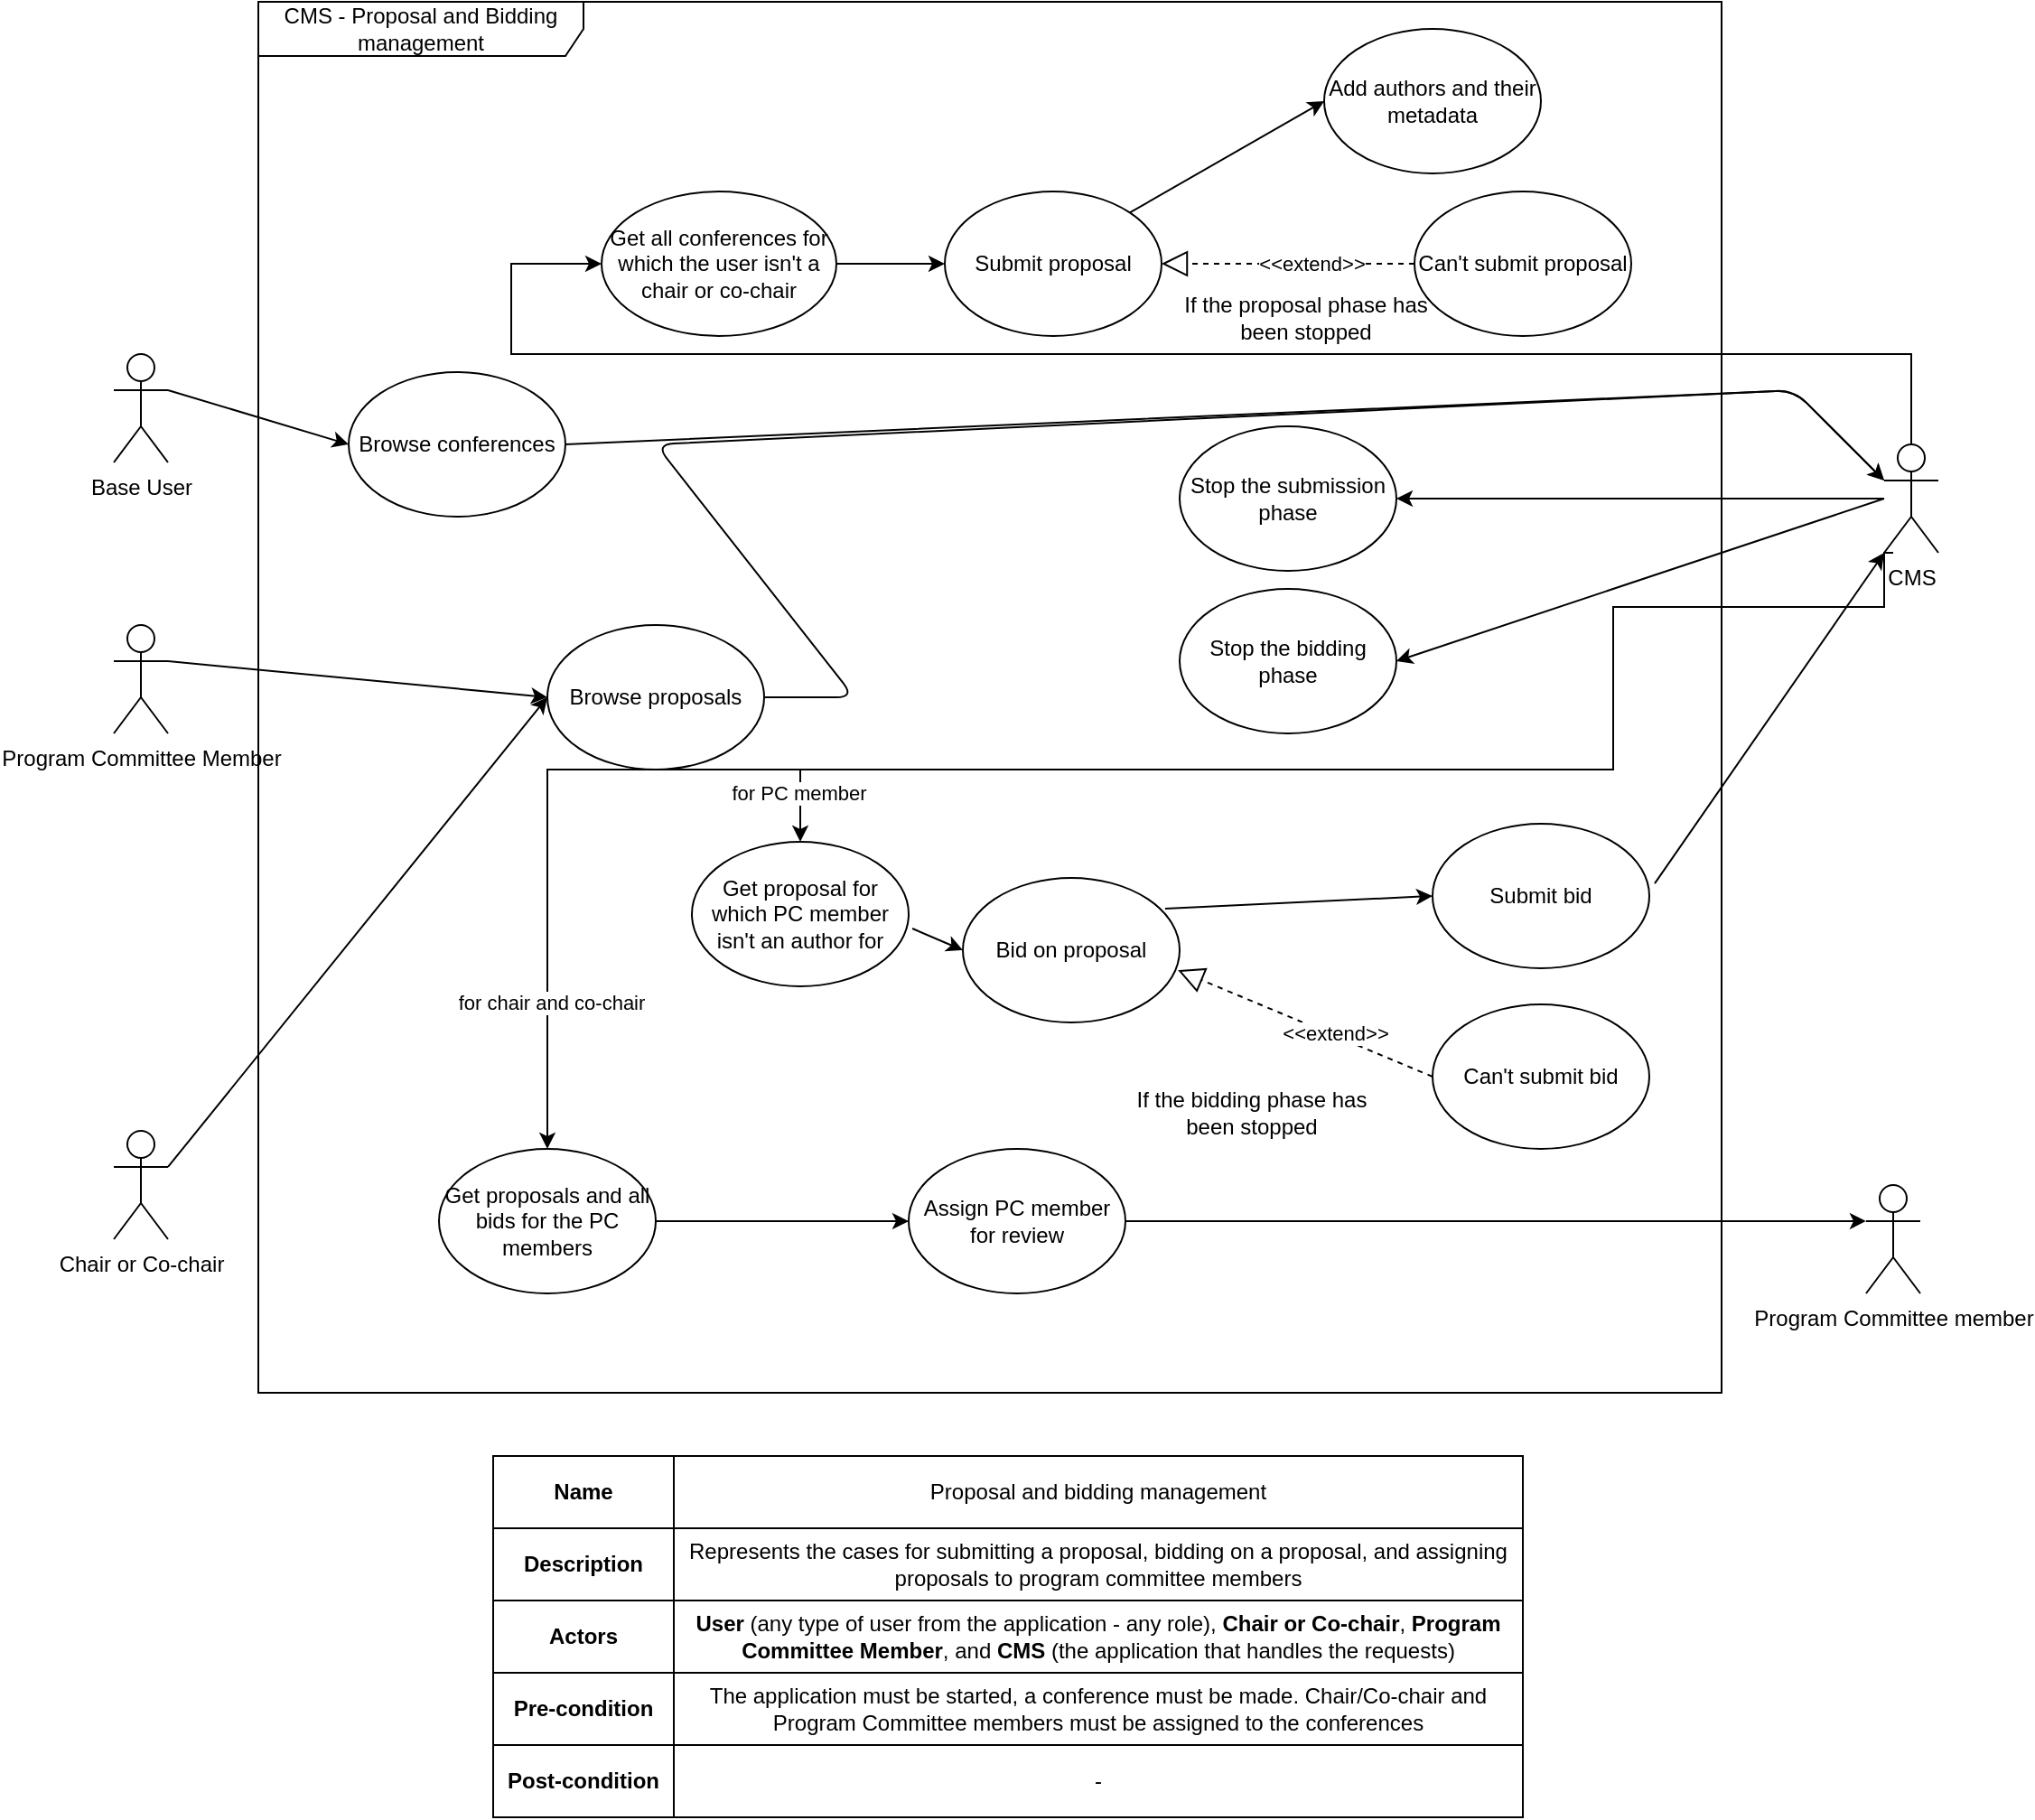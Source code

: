 <mxfile version="14.5.1" type="device"><diagram id="9bZG-SpqklkhZT5xl4zn" name="Page-1"><mxGraphModel dx="2272" dy="1853" grid="1" gridSize="10" guides="1" tooltips="1" connect="1" arrows="1" fold="1" page="1" pageScale="1" pageWidth="850" pageHeight="1100" math="0" shadow="0"><root><mxCell id="0"/><mxCell id="1" parent="0"/><mxCell id="BFVhnZkgzDIlEoBHglM2-1" value="&lt;div&gt;CMS - Proposal and Bidding management&lt;/div&gt;" style="shape=umlFrame;whiteSpace=wrap;html=1;width=180;height=30;" vertex="1" parent="1"><mxGeometry x="60" y="-5" width="810" height="770" as="geometry"/></mxCell><mxCell id="BFVhnZkgzDIlEoBHglM2-2" value="Base User" style="shape=umlActor;verticalLabelPosition=bottom;verticalAlign=top;html=1;" vertex="1" parent="1"><mxGeometry x="-20" y="190" width="30" height="60" as="geometry"/></mxCell><mxCell id="BFVhnZkgzDIlEoBHglM2-3" value="Browse conferences" style="ellipse;whiteSpace=wrap;html=1;" vertex="1" parent="1"><mxGeometry x="110" y="200" width="120" height="80" as="geometry"/></mxCell><mxCell id="BFVhnZkgzDIlEoBHglM2-8" value="Submit proposal" style="ellipse;whiteSpace=wrap;html=1;" vertex="1" parent="1"><mxGeometry x="440" y="100" width="120" height="80" as="geometry"/></mxCell><mxCell id="BFVhnZkgzDIlEoBHglM2-10" value="Add authors and their metadata" style="ellipse;whiteSpace=wrap;html=1;" vertex="1" parent="1"><mxGeometry x="650" y="10" width="120" height="80" as="geometry"/></mxCell><mxCell id="BFVhnZkgzDIlEoBHglM2-14" value="" style="endArrow=block;dashed=1;endFill=0;endSize=12;html=1;entryX=1;entryY=0.5;entryDx=0;entryDy=0;" edge="1" parent="1" source="BFVhnZkgzDIlEoBHglM2-32" target="BFVhnZkgzDIlEoBHglM2-8"><mxGeometry width="160" relative="1" as="geometry"><mxPoint x="610" y="200" as="sourcePoint"/><mxPoint x="770" y="200" as="targetPoint"/></mxGeometry></mxCell><mxCell id="BFVhnZkgzDIlEoBHglM2-15" value="&amp;lt;&amp;lt;extend&amp;gt;&amp;gt;" style="edgeLabel;html=1;align=center;verticalAlign=middle;resizable=0;points=[];" vertex="1" connectable="0" parent="BFVhnZkgzDIlEoBHglM2-14"><mxGeometry x="-0.275" y="1" relative="1" as="geometry"><mxPoint x="-6" y="-1" as="offset"/></mxGeometry></mxCell><mxCell id="BFVhnZkgzDIlEoBHglM2-16" value="Program Committee Member" style="shape=umlActor;verticalLabelPosition=bottom;verticalAlign=top;html=1;" vertex="1" parent="1"><mxGeometry x="-20" y="340" width="30" height="60" as="geometry"/></mxCell><mxCell id="BFVhnZkgzDIlEoBHglM2-20" value="Browse proposals" style="ellipse;whiteSpace=wrap;html=1;" vertex="1" parent="1"><mxGeometry x="220" y="340" width="120" height="80" as="geometry"/></mxCell><mxCell id="BFVhnZkgzDIlEoBHglM2-26" style="edgeStyle=orthogonalEdgeStyle;rounded=0;orthogonalLoop=1;jettySize=auto;html=1;exitX=0.5;exitY=0.5;exitDx=0;exitDy=0;exitPerimeter=0;entryX=0;entryY=0.5;entryDx=0;entryDy=0;" edge="1" parent="1" source="BFVhnZkgzDIlEoBHglM2-23" target="BFVhnZkgzDIlEoBHglM2-24"><mxGeometry relative="1" as="geometry"><Array as="points"><mxPoint x="975" y="190"/><mxPoint x="200" y="190"/><mxPoint x="200" y="140"/></Array></mxGeometry></mxCell><mxCell id="BFVhnZkgzDIlEoBHglM2-30" style="edgeStyle=orthogonalEdgeStyle;rounded=0;orthogonalLoop=1;jettySize=auto;html=1;entryX=0.5;entryY=0;entryDx=0;entryDy=0;" edge="1" parent="1" target="BFVhnZkgzDIlEoBHglM2-29"><mxGeometry relative="1" as="geometry"><mxPoint x="965" y="300" as="sourcePoint"/><Array as="points"><mxPoint x="960" y="300"/><mxPoint x="960" y="330"/><mxPoint x="810" y="330"/><mxPoint x="810" y="420"/><mxPoint x="360" y="420"/></Array></mxGeometry></mxCell><mxCell id="BFVhnZkgzDIlEoBHglM2-70" value="for PC member" style="edgeLabel;html=1;align=center;verticalAlign=middle;resizable=0;points=[];" vertex="1" connectable="0" parent="BFVhnZkgzDIlEoBHglM2-30"><mxGeometry x="0.929" y="-1" relative="1" as="geometry"><mxPoint as="offset"/></mxGeometry></mxCell><mxCell id="BFVhnZkgzDIlEoBHglM2-23" value="CMS" style="shape=umlActor;verticalLabelPosition=bottom;verticalAlign=top;html=1;outlineConnect=0;" vertex="1" parent="1"><mxGeometry x="960" y="240" width="30" height="60" as="geometry"/></mxCell><mxCell id="BFVhnZkgzDIlEoBHglM2-27" style="edgeStyle=orthogonalEdgeStyle;rounded=0;orthogonalLoop=1;jettySize=auto;html=1;" edge="1" parent="1" source="BFVhnZkgzDIlEoBHglM2-24" target="BFVhnZkgzDIlEoBHglM2-8"><mxGeometry relative="1" as="geometry"/></mxCell><mxCell id="BFVhnZkgzDIlEoBHglM2-24" value="Get all conferences for which the user isn't a chair or co-chair" style="ellipse;whiteSpace=wrap;html=1;" vertex="1" parent="1"><mxGeometry x="250" y="100" width="130" height="80" as="geometry"/></mxCell><mxCell id="BFVhnZkgzDIlEoBHglM2-29" value="Get proposal for which PC member isn't an author for" style="ellipse;whiteSpace=wrap;html=1;" vertex="1" parent="1"><mxGeometry x="300" y="460" width="120" height="80" as="geometry"/></mxCell><mxCell id="BFVhnZkgzDIlEoBHglM2-31" value="Bid on proposal" style="ellipse;whiteSpace=wrap;html=1;" vertex="1" parent="1"><mxGeometry x="450" y="480" width="120" height="80" as="geometry"/></mxCell><mxCell id="BFVhnZkgzDIlEoBHglM2-32" value="Can't submit proposal" style="ellipse;whiteSpace=wrap;html=1;" vertex="1" parent="1"><mxGeometry x="700" y="100" width="120" height="80" as="geometry"/></mxCell><mxCell id="BFVhnZkgzDIlEoBHglM2-35" value="" style="endArrow=classic;html=1;exitX=1;exitY=0;exitDx=0;exitDy=0;entryX=0;entryY=0.5;entryDx=0;entryDy=0;" edge="1" parent="1" source="BFVhnZkgzDIlEoBHglM2-8" target="BFVhnZkgzDIlEoBHglM2-10"><mxGeometry width="50" height="50" relative="1" as="geometry"><mxPoint x="550" y="100" as="sourcePoint"/><mxPoint x="600" y="50" as="targetPoint"/></mxGeometry></mxCell><mxCell id="BFVhnZkgzDIlEoBHglM2-36" value="If the proposal phase has been stopped" style="text;html=1;strokeColor=none;fillColor=none;align=center;verticalAlign=middle;whiteSpace=wrap;rounded=0;" vertex="1" parent="1"><mxGeometry x="570" y="160" width="140" height="20" as="geometry"/></mxCell><mxCell id="BFVhnZkgzDIlEoBHglM2-38" value="" style="endArrow=classic;html=1;exitX=1;exitY=0.333;exitDx=0;exitDy=0;exitPerimeter=0;entryX=0;entryY=0.5;entryDx=0;entryDy=0;" edge="1" parent="1" source="BFVhnZkgzDIlEoBHglM2-2" target="BFVhnZkgzDIlEoBHglM2-3"><mxGeometry width="50" height="50" relative="1" as="geometry"><mxPoint x="40" y="240" as="sourcePoint"/><mxPoint x="90" y="190" as="targetPoint"/></mxGeometry></mxCell><mxCell id="BFVhnZkgzDIlEoBHglM2-39" value="" style="endArrow=classic;html=1;exitX=1;exitY=0.333;exitDx=0;exitDy=0;exitPerimeter=0;entryX=0;entryY=0.5;entryDx=0;entryDy=0;" edge="1" parent="1" source="BFVhnZkgzDIlEoBHglM2-16" target="BFVhnZkgzDIlEoBHglM2-20"><mxGeometry width="50" height="50" relative="1" as="geometry"><mxPoint x="60" y="330" as="sourcePoint"/><mxPoint x="110" y="280" as="targetPoint"/></mxGeometry></mxCell><mxCell id="BFVhnZkgzDIlEoBHglM2-42" value="" style="endArrow=classic;html=1;exitX=1;exitY=0.5;exitDx=0;exitDy=0;entryX=0;entryY=0.333;entryDx=0;entryDy=0;entryPerimeter=0;" edge="1" parent="1" source="BFVhnZkgzDIlEoBHglM2-3" target="BFVhnZkgzDIlEoBHglM2-23"><mxGeometry width="50" height="50" relative="1" as="geometry"><mxPoint x="390" y="270" as="sourcePoint"/><mxPoint x="440" y="220" as="targetPoint"/><Array as="points"><mxPoint x="910" y="210"/></Array></mxGeometry></mxCell><mxCell id="BFVhnZkgzDIlEoBHglM2-43" value="" style="endArrow=classic;html=1;exitX=1;exitY=0.5;exitDx=0;exitDy=0;entryX=0;entryY=0.333;entryDx=0;entryDy=0;entryPerimeter=0;" edge="1" parent="1" source="BFVhnZkgzDIlEoBHglM2-20" target="BFVhnZkgzDIlEoBHglM2-23"><mxGeometry width="50" height="50" relative="1" as="geometry"><mxPoint x="510" y="360" as="sourcePoint"/><mxPoint x="960" y="300" as="targetPoint"/><Array as="points"><mxPoint x="390" y="380"/><mxPoint x="280" y="240"/><mxPoint x="910" y="210"/></Array></mxGeometry></mxCell><mxCell id="BFVhnZkgzDIlEoBHglM2-44" value="" style="endArrow=classic;html=1;exitX=1.017;exitY=0.6;exitDx=0;exitDy=0;exitPerimeter=0;entryX=0;entryY=0.5;entryDx=0;entryDy=0;" edge="1" parent="1" source="BFVhnZkgzDIlEoBHglM2-29" target="BFVhnZkgzDIlEoBHglM2-31"><mxGeometry width="50" height="50" relative="1" as="geometry"><mxPoint x="290" y="580" as="sourcePoint"/><mxPoint x="340" y="530" as="targetPoint"/></mxGeometry></mxCell><mxCell id="BFVhnZkgzDIlEoBHglM2-45" value="Submit bid" style="ellipse;whiteSpace=wrap;html=1;" vertex="1" parent="1"><mxGeometry x="710" y="450" width="120" height="80" as="geometry"/></mxCell><mxCell id="BFVhnZkgzDIlEoBHglM2-46" value="Can't submit bid" style="ellipse;whiteSpace=wrap;html=1;" vertex="1" parent="1"><mxGeometry x="710" y="550" width="120" height="80" as="geometry"/></mxCell><mxCell id="BFVhnZkgzDIlEoBHglM2-47" value="" style="endArrow=block;dashed=1;endFill=0;endSize=12;html=1;exitX=0;exitY=0.5;exitDx=0;exitDy=0;entryX=0.992;entryY=0.638;entryDx=0;entryDy=0;entryPerimeter=0;" edge="1" parent="1" source="BFVhnZkgzDIlEoBHglM2-46" target="BFVhnZkgzDIlEoBHglM2-31"><mxGeometry width="160" relative="1" as="geometry"><mxPoint x="440" y="610" as="sourcePoint"/><mxPoint x="600" y="610" as="targetPoint"/></mxGeometry></mxCell><mxCell id="BFVhnZkgzDIlEoBHglM2-48" value="&amp;lt;&amp;lt;extend&amp;gt;&amp;gt;" style="edgeLabel;html=1;align=center;verticalAlign=middle;resizable=0;points=[];" vertex="1" connectable="0" parent="BFVhnZkgzDIlEoBHglM2-47"><mxGeometry x="-0.223" y="-1" relative="1" as="geometry"><mxPoint as="offset"/></mxGeometry></mxCell><mxCell id="BFVhnZkgzDIlEoBHglM2-49" value="If the bidding phase has been stopped" style="text;html=1;strokeColor=none;fillColor=none;align=center;verticalAlign=middle;whiteSpace=wrap;rounded=0;" vertex="1" parent="1"><mxGeometry x="540" y="600" width="140" height="20" as="geometry"/></mxCell><mxCell id="BFVhnZkgzDIlEoBHglM2-50" value="" style="endArrow=classic;html=1;exitX=0.933;exitY=0.213;exitDx=0;exitDy=0;exitPerimeter=0;entryX=0;entryY=0.5;entryDx=0;entryDy=0;" edge="1" parent="1" source="BFVhnZkgzDIlEoBHglM2-31" target="BFVhnZkgzDIlEoBHglM2-45"><mxGeometry width="50" height="50" relative="1" as="geometry"><mxPoint x="470" y="500" as="sourcePoint"/><mxPoint x="520" y="450" as="targetPoint"/></mxGeometry></mxCell><mxCell id="BFVhnZkgzDIlEoBHglM2-52" value="" style="endArrow=classic;html=1;exitX=1.025;exitY=0.413;exitDx=0;exitDy=0;exitPerimeter=0;entryX=0;entryY=1;entryDx=0;entryDy=0;entryPerimeter=0;" edge="1" parent="1" source="BFVhnZkgzDIlEoBHglM2-45" target="BFVhnZkgzDIlEoBHglM2-23"><mxGeometry width="50" height="50" relative="1" as="geometry"><mxPoint x="760" y="490" as="sourcePoint"/><mxPoint x="950" y="300" as="targetPoint"/></mxGeometry></mxCell><mxCell id="BFVhnZkgzDIlEoBHglM2-53" value="Chair or Co-chair" style="shape=umlActor;verticalLabelPosition=bottom;verticalAlign=top;html=1;outlineConnect=0;" vertex="1" parent="1"><mxGeometry x="-20" y="620" width="30" height="60" as="geometry"/></mxCell><mxCell id="BFVhnZkgzDIlEoBHglM2-60" style="edgeStyle=orthogonalEdgeStyle;rounded=0;orthogonalLoop=1;jettySize=auto;html=1;entryX=0.5;entryY=0;entryDx=0;entryDy=0;exitX=0;exitY=1;exitDx=0;exitDy=0;exitPerimeter=0;" edge="1" parent="1" source="BFVhnZkgzDIlEoBHglM2-23" target="BFVhnZkgzDIlEoBHglM2-59"><mxGeometry relative="1" as="geometry"><Array as="points"><mxPoint x="960" y="330"/><mxPoint x="810" y="330"/><mxPoint x="810" y="420"/><mxPoint x="220" y="420"/></Array></mxGeometry></mxCell><mxCell id="BFVhnZkgzDIlEoBHglM2-69" value="for chair and co-chair" style="edgeLabel;html=1;align=center;verticalAlign=middle;resizable=0;points=[];" vertex="1" connectable="0" parent="BFVhnZkgzDIlEoBHglM2-60"><mxGeometry x="0.849" y="2" relative="1" as="geometry"><mxPoint as="offset"/></mxGeometry></mxCell><mxCell id="BFVhnZkgzDIlEoBHglM2-58" value="" style="endArrow=classic;html=1;exitX=1;exitY=0.333;exitDx=0;exitDy=0;exitPerimeter=0;entryX=0;entryY=0.5;entryDx=0;entryDy=0;" edge="1" parent="1" source="BFVhnZkgzDIlEoBHglM2-53" target="BFVhnZkgzDIlEoBHglM2-20"><mxGeometry width="50" height="50" relative="1" as="geometry"><mxPoint x="80" y="620" as="sourcePoint"/><mxPoint x="130" y="570" as="targetPoint"/></mxGeometry></mxCell><mxCell id="BFVhnZkgzDIlEoBHglM2-59" value="Get proposals and all bids for the PC members" style="ellipse;whiteSpace=wrap;html=1;" vertex="1" parent="1"><mxGeometry x="160" y="630" width="120" height="80" as="geometry"/></mxCell><mxCell id="BFVhnZkgzDIlEoBHglM2-61" value="Program Committee member" style="shape=umlActor;verticalLabelPosition=bottom;verticalAlign=top;html=1;outlineConnect=0;" vertex="1" parent="1"><mxGeometry x="950" y="650" width="30" height="60" as="geometry"/></mxCell><mxCell id="BFVhnZkgzDIlEoBHglM2-62" value="Assign PC member for review" style="ellipse;whiteSpace=wrap;html=1;" vertex="1" parent="1"><mxGeometry x="420" y="630" width="120" height="80" as="geometry"/></mxCell><mxCell id="BFVhnZkgzDIlEoBHglM2-65" value="" style="endArrow=classic;html=1;exitX=1;exitY=0.5;exitDx=0;exitDy=0;entryX=0;entryY=0.5;entryDx=0;entryDy=0;" edge="1" parent="1" source="BFVhnZkgzDIlEoBHglM2-59" target="BFVhnZkgzDIlEoBHglM2-62"><mxGeometry width="50" height="50" relative="1" as="geometry"><mxPoint x="300" y="670" as="sourcePoint"/><mxPoint x="350" y="620" as="targetPoint"/></mxGeometry></mxCell><mxCell id="BFVhnZkgzDIlEoBHglM2-66" value="" style="endArrow=classic;html=1;exitX=1;exitY=0.5;exitDx=0;exitDy=0;entryX=0;entryY=0.333;entryDx=0;entryDy=0;entryPerimeter=0;" edge="1" parent="1" source="BFVhnZkgzDIlEoBHglM2-62" target="BFVhnZkgzDIlEoBHglM2-61"><mxGeometry width="50" height="50" relative="1" as="geometry"><mxPoint x="590" y="710" as="sourcePoint"/><mxPoint x="640" y="660" as="targetPoint"/></mxGeometry></mxCell><mxCell id="BFVhnZkgzDIlEoBHglM2-71" value="Stop the bidding phase" style="ellipse;whiteSpace=wrap;html=1;" vertex="1" parent="1"><mxGeometry x="570" y="320" width="120" height="80" as="geometry"/></mxCell><mxCell id="BFVhnZkgzDIlEoBHglM2-72" value="Stop the submission phase" style="ellipse;whiteSpace=wrap;html=1;" vertex="1" parent="1"><mxGeometry x="570" y="230" width="120" height="80" as="geometry"/></mxCell><mxCell id="BFVhnZkgzDIlEoBHglM2-73" value="" style="endArrow=classic;html=1;entryX=1;entryY=0.5;entryDx=0;entryDy=0;" edge="1" parent="1" source="BFVhnZkgzDIlEoBHglM2-23" target="BFVhnZkgzDIlEoBHglM2-72"><mxGeometry width="50" height="50" relative="1" as="geometry"><mxPoint x="800" y="300" as="sourcePoint"/><mxPoint x="850" y="250" as="targetPoint"/></mxGeometry></mxCell><mxCell id="BFVhnZkgzDIlEoBHglM2-74" value="" style="endArrow=classic;html=1;entryX=1;entryY=0.5;entryDx=0;entryDy=0;" edge="1" parent="1" target="BFVhnZkgzDIlEoBHglM2-71"><mxGeometry width="50" height="50" relative="1" as="geometry"><mxPoint x="960" y="270" as="sourcePoint"/><mxPoint x="800" y="310" as="targetPoint"/></mxGeometry></mxCell><mxCell id="BFVhnZkgzDIlEoBHglM2-98" value="" style="shape=table;html=1;whiteSpace=wrap;startSize=0;container=1;collapsible=0;childLayout=tableLayout;" vertex="1" parent="1"><mxGeometry x="190" y="800" width="570" height="200" as="geometry"/></mxCell><mxCell id="BFVhnZkgzDIlEoBHglM2-99" value="" style="shape=partialRectangle;html=1;whiteSpace=wrap;collapsible=0;dropTarget=0;pointerEvents=0;fillColor=none;top=0;left=0;bottom=0;right=0;points=[[0,0.5],[1,0.5]];portConstraint=eastwest;" vertex="1" parent="BFVhnZkgzDIlEoBHglM2-98"><mxGeometry width="570" height="40" as="geometry"/></mxCell><mxCell id="BFVhnZkgzDIlEoBHglM2-100" value="&lt;b&gt;Name&lt;/b&gt;" style="shape=partialRectangle;html=1;whiteSpace=wrap;connectable=0;overflow=hidden;fillColor=none;top=0;left=0;bottom=0;right=0;" vertex="1" parent="BFVhnZkgzDIlEoBHglM2-99"><mxGeometry width="100" height="40" as="geometry"/></mxCell><mxCell id="BFVhnZkgzDIlEoBHglM2-101" value="Proposal and bidding management" style="shape=partialRectangle;html=1;whiteSpace=wrap;connectable=0;overflow=hidden;fillColor=none;top=0;left=0;bottom=0;right=0;" vertex="1" parent="BFVhnZkgzDIlEoBHglM2-99"><mxGeometry x="100" width="470" height="40" as="geometry"/></mxCell><mxCell id="BFVhnZkgzDIlEoBHglM2-102" value="" style="shape=partialRectangle;html=1;whiteSpace=wrap;collapsible=0;dropTarget=0;pointerEvents=0;fillColor=none;top=0;left=0;bottom=0;right=0;points=[[0,0.5],[1,0.5]];portConstraint=eastwest;" vertex="1" parent="BFVhnZkgzDIlEoBHglM2-98"><mxGeometry y="40" width="570" height="40" as="geometry"/></mxCell><mxCell id="BFVhnZkgzDIlEoBHglM2-103" value="&lt;b&gt;Description&lt;/b&gt;" style="shape=partialRectangle;html=1;whiteSpace=wrap;connectable=0;overflow=hidden;fillColor=none;top=0;left=0;bottom=0;right=0;" vertex="1" parent="BFVhnZkgzDIlEoBHglM2-102"><mxGeometry width="100" height="40" as="geometry"/></mxCell><mxCell id="BFVhnZkgzDIlEoBHglM2-104" value="Represents the cases for submitting a proposal, bidding on a proposal, and assigning proposals to program committee members" style="shape=partialRectangle;html=1;whiteSpace=wrap;connectable=0;overflow=hidden;fillColor=none;top=0;left=0;bottom=0;right=0;" vertex="1" parent="BFVhnZkgzDIlEoBHglM2-102"><mxGeometry x="100" width="470" height="40" as="geometry"/></mxCell><mxCell id="BFVhnZkgzDIlEoBHglM2-105" value="" style="shape=partialRectangle;html=1;whiteSpace=wrap;collapsible=0;dropTarget=0;pointerEvents=0;fillColor=none;top=0;left=0;bottom=0;right=0;points=[[0,0.5],[1,0.5]];portConstraint=eastwest;" vertex="1" parent="BFVhnZkgzDIlEoBHglM2-98"><mxGeometry y="80" width="570" height="40" as="geometry"/></mxCell><mxCell id="BFVhnZkgzDIlEoBHglM2-106" value="&lt;b&gt;Actors&lt;/b&gt;" style="shape=partialRectangle;html=1;whiteSpace=wrap;connectable=0;overflow=hidden;fillColor=none;top=0;left=0;bottom=0;right=0;" vertex="1" parent="BFVhnZkgzDIlEoBHglM2-105"><mxGeometry width="100" height="40" as="geometry"/></mxCell><mxCell id="BFVhnZkgzDIlEoBHglM2-107" value="&lt;b&gt;User&lt;/b&gt; (any type of user from the application - any role), &lt;b&gt;Chair or Co-chair&lt;/b&gt;, &lt;b&gt;Program&lt;/b&gt; &lt;b&gt;Committee Member&lt;/b&gt;, and &lt;b&gt;CMS&lt;/b&gt; (the application that handles the requests)" style="shape=partialRectangle;html=1;whiteSpace=wrap;connectable=0;overflow=hidden;fillColor=none;top=0;left=0;bottom=0;right=0;" vertex="1" parent="BFVhnZkgzDIlEoBHglM2-105"><mxGeometry x="100" width="470" height="40" as="geometry"/></mxCell><mxCell id="BFVhnZkgzDIlEoBHglM2-108" value="" style="shape=partialRectangle;html=1;whiteSpace=wrap;collapsible=0;dropTarget=0;pointerEvents=0;fillColor=none;top=0;left=0;bottom=0;right=0;points=[[0,0.5],[1,0.5]];portConstraint=eastwest;" vertex="1" parent="BFVhnZkgzDIlEoBHglM2-98"><mxGeometry y="120" width="570" height="40" as="geometry"/></mxCell><mxCell id="BFVhnZkgzDIlEoBHglM2-109" value="&lt;b&gt;Pre-condition&lt;/b&gt;" style="shape=partialRectangle;html=1;whiteSpace=wrap;connectable=0;overflow=hidden;fillColor=none;top=0;left=0;bottom=0;right=0;" vertex="1" parent="BFVhnZkgzDIlEoBHglM2-108"><mxGeometry width="100" height="40" as="geometry"/></mxCell><mxCell id="BFVhnZkgzDIlEoBHglM2-110" value="The application must be started, a conference must be made. Chair/Co-chair and Program Committee members must be assigned to the conferences" style="shape=partialRectangle;html=1;whiteSpace=wrap;connectable=0;overflow=hidden;fillColor=none;top=0;left=0;bottom=0;right=0;" vertex="1" parent="BFVhnZkgzDIlEoBHglM2-108"><mxGeometry x="100" width="470" height="40" as="geometry"/></mxCell><mxCell id="BFVhnZkgzDIlEoBHglM2-111" value="" style="shape=partialRectangle;html=1;whiteSpace=wrap;collapsible=0;dropTarget=0;pointerEvents=0;fillColor=none;top=0;left=0;bottom=0;right=0;points=[[0,0.5],[1,0.5]];portConstraint=eastwest;" vertex="1" parent="BFVhnZkgzDIlEoBHglM2-98"><mxGeometry y="160" width="570" height="40" as="geometry"/></mxCell><mxCell id="BFVhnZkgzDIlEoBHglM2-112" value="&lt;b&gt;Post-condition&lt;/b&gt;" style="shape=partialRectangle;html=1;whiteSpace=wrap;connectable=0;overflow=hidden;fillColor=none;top=0;left=0;bottom=0;right=0;" vertex="1" parent="BFVhnZkgzDIlEoBHglM2-111"><mxGeometry width="100" height="40" as="geometry"/></mxCell><mxCell id="BFVhnZkgzDIlEoBHglM2-113" value="-" style="shape=partialRectangle;html=1;whiteSpace=wrap;connectable=0;overflow=hidden;fillColor=none;top=0;left=0;bottom=0;right=0;" vertex="1" parent="BFVhnZkgzDIlEoBHglM2-111"><mxGeometry x="100" width="470" height="40" as="geometry"/></mxCell></root></mxGraphModel></diagram></mxfile>